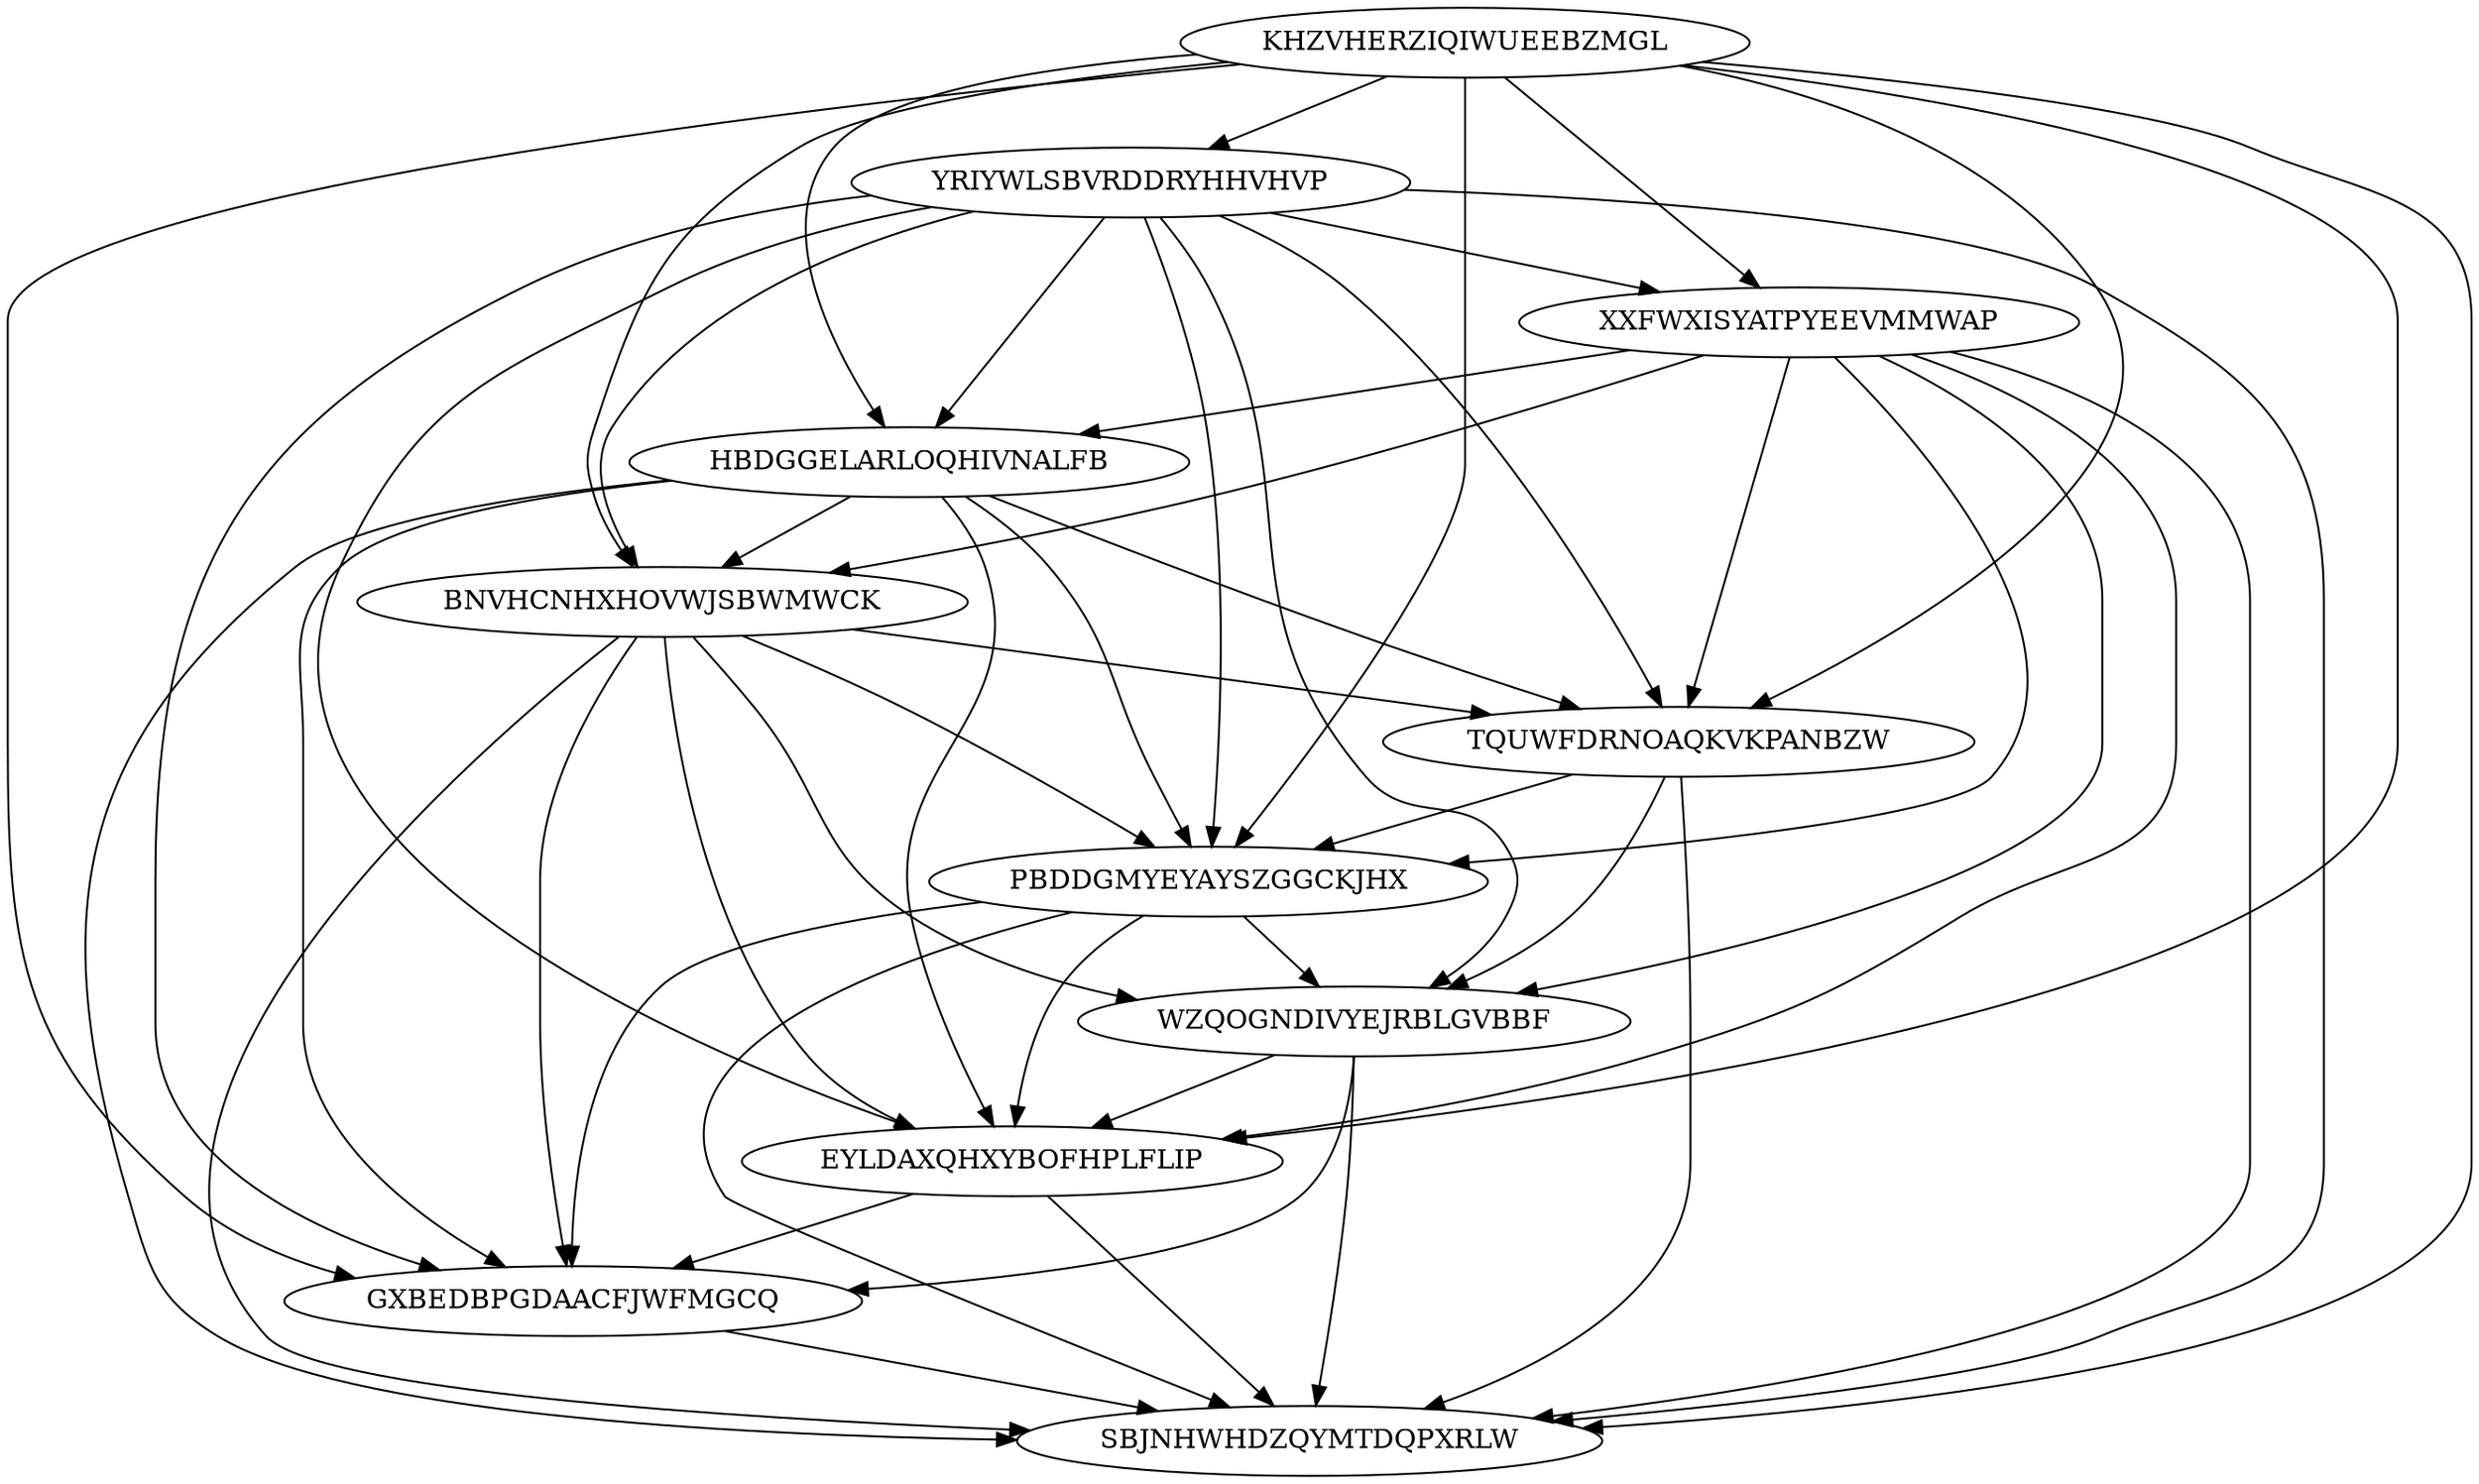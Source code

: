 digraph "N11M50" {
	KHZVHERZIQIWUEEBZMGL			[Weight=18, Start=0, Processor=1];
	YRIYWLSBVRDDRYHHVHVP			[Weight=13, Start=18, Processor=1];
	XXFWXISYATPYEEVMMWAP			[Weight=11, Start=31, Processor=1];
	HBDGGELARLOQHIVNALFB			[Weight=11, Start=42, Processor=1];
	BNVHCNHXHOVWJSBWMWCK			[Weight=12, Start=53, Processor=1];
	TQUWFDRNOAQKVKPANBZW			[Weight=10, Start=65, Processor=1];
	PBDDGMYEYAYSZGGCKJHX			[Weight=18, Start=75, Processor=1];
	WZQOGNDIVYEJRBLGVBBF			[Weight=17, Start=93, Processor=1];
	EYLDAXQHXYBOFHPLFLIP			[Weight=18, Start=110, Processor=1];
	GXBEDBPGDAACFJWFMGCQ			[Weight=16, Start=128, Processor=1];
	SBJNHWHDZQYMTDQPXRLW			[Weight=11, Start=144, Processor=1];
	BNVHCNHXHOVWJSBWMWCK -> PBDDGMYEYAYSZGGCKJHX		[Weight=17];
	HBDGGELARLOQHIVNALFB -> PBDDGMYEYAYSZGGCKJHX		[Weight=11];
	BNVHCNHXHOVWJSBWMWCK -> TQUWFDRNOAQKVKPANBZW		[Weight=15];
	XXFWXISYATPYEEVMMWAP -> WZQOGNDIVYEJRBLGVBBF		[Weight=14];
	YRIYWLSBVRDDRYHHVHVP -> WZQOGNDIVYEJRBLGVBBF		[Weight=16];
	YRIYWLSBVRDDRYHHVHVP -> TQUWFDRNOAQKVKPANBZW		[Weight=18];
	XXFWXISYATPYEEVMMWAP -> EYLDAXQHXYBOFHPLFLIP		[Weight=19];
	XXFWXISYATPYEEVMMWAP -> SBJNHWHDZQYMTDQPXRLW		[Weight=13];
	TQUWFDRNOAQKVKPANBZW -> PBDDGMYEYAYSZGGCKJHX		[Weight=14];
	KHZVHERZIQIWUEEBZMGL -> GXBEDBPGDAACFJWFMGCQ		[Weight=12];
	KHZVHERZIQIWUEEBZMGL -> YRIYWLSBVRDDRYHHVHVP		[Weight=12];
	TQUWFDRNOAQKVKPANBZW -> SBJNHWHDZQYMTDQPXRLW		[Weight=11];
	HBDGGELARLOQHIVNALFB -> GXBEDBPGDAACFJWFMGCQ		[Weight=17];
	HBDGGELARLOQHIVNALFB -> BNVHCNHXHOVWJSBWMWCK		[Weight=17];
	WZQOGNDIVYEJRBLGVBBF -> EYLDAXQHXYBOFHPLFLIP		[Weight=10];
	XXFWXISYATPYEEVMMWAP -> TQUWFDRNOAQKVKPANBZW		[Weight=18];
	YRIYWLSBVRDDRYHHVHVP -> SBJNHWHDZQYMTDQPXRLW		[Weight=20];
	PBDDGMYEYAYSZGGCKJHX -> SBJNHWHDZQYMTDQPXRLW		[Weight=12];
	XXFWXISYATPYEEVMMWAP -> PBDDGMYEYAYSZGGCKJHX		[Weight=13];
	PBDDGMYEYAYSZGGCKJHX -> WZQOGNDIVYEJRBLGVBBF		[Weight=15];
	HBDGGELARLOQHIVNALFB -> SBJNHWHDZQYMTDQPXRLW		[Weight=17];
	BNVHCNHXHOVWJSBWMWCK -> EYLDAXQHXYBOFHPLFLIP		[Weight=19];
	WZQOGNDIVYEJRBLGVBBF -> SBJNHWHDZQYMTDQPXRLW		[Weight=11];
	BNVHCNHXHOVWJSBWMWCK -> SBJNHWHDZQYMTDQPXRLW		[Weight=17];
	YRIYWLSBVRDDRYHHVHVP -> HBDGGELARLOQHIVNALFB		[Weight=13];
	TQUWFDRNOAQKVKPANBZW -> WZQOGNDIVYEJRBLGVBBF		[Weight=12];
	HBDGGELARLOQHIVNALFB -> EYLDAXQHXYBOFHPLFLIP		[Weight=13];
	YRIYWLSBVRDDRYHHVHVP -> BNVHCNHXHOVWJSBWMWCK		[Weight=11];
	KHZVHERZIQIWUEEBZMGL -> TQUWFDRNOAQKVKPANBZW		[Weight=18];
	KHZVHERZIQIWUEEBZMGL -> SBJNHWHDZQYMTDQPXRLW		[Weight=16];
	EYLDAXQHXYBOFHPLFLIP -> SBJNHWHDZQYMTDQPXRLW		[Weight=19];
	XXFWXISYATPYEEVMMWAP -> BNVHCNHXHOVWJSBWMWCK		[Weight=19];
	KHZVHERZIQIWUEEBZMGL -> EYLDAXQHXYBOFHPLFLIP		[Weight=13];
	XXFWXISYATPYEEVMMWAP -> HBDGGELARLOQHIVNALFB		[Weight=15];
	YRIYWLSBVRDDRYHHVHVP -> XXFWXISYATPYEEVMMWAP		[Weight=14];
	BNVHCNHXHOVWJSBWMWCK -> WZQOGNDIVYEJRBLGVBBF		[Weight=16];
	KHZVHERZIQIWUEEBZMGL -> XXFWXISYATPYEEVMMWAP		[Weight=17];
	PBDDGMYEYAYSZGGCKJHX -> GXBEDBPGDAACFJWFMGCQ		[Weight=18];
	BNVHCNHXHOVWJSBWMWCK -> GXBEDBPGDAACFJWFMGCQ		[Weight=14];
	KHZVHERZIQIWUEEBZMGL -> BNVHCNHXHOVWJSBWMWCK		[Weight=20];
	EYLDAXQHXYBOFHPLFLIP -> GXBEDBPGDAACFJWFMGCQ		[Weight=16];
	YRIYWLSBVRDDRYHHVHVP -> PBDDGMYEYAYSZGGCKJHX		[Weight=13];
	YRIYWLSBVRDDRYHHVHVP -> EYLDAXQHXYBOFHPLFLIP		[Weight=15];
	KHZVHERZIQIWUEEBZMGL -> HBDGGELARLOQHIVNALFB		[Weight=18];
	WZQOGNDIVYEJRBLGVBBF -> GXBEDBPGDAACFJWFMGCQ		[Weight=12];
	PBDDGMYEYAYSZGGCKJHX -> EYLDAXQHXYBOFHPLFLIP		[Weight=11];
	KHZVHERZIQIWUEEBZMGL -> PBDDGMYEYAYSZGGCKJHX		[Weight=10];
	YRIYWLSBVRDDRYHHVHVP -> GXBEDBPGDAACFJWFMGCQ		[Weight=18];
	HBDGGELARLOQHIVNALFB -> TQUWFDRNOAQKVKPANBZW		[Weight=13];
	GXBEDBPGDAACFJWFMGCQ -> SBJNHWHDZQYMTDQPXRLW		[Weight=13];
}
